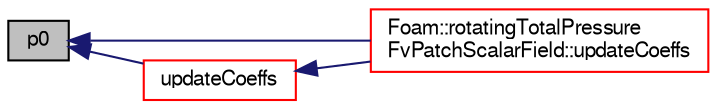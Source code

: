 digraph "p0"
{
  bgcolor="transparent";
  edge [fontname="FreeSans",fontsize="10",labelfontname="FreeSans",labelfontsize="10"];
  node [fontname="FreeSans",fontsize="10",shape=record];
  rankdir="LR";
  Node62 [label="p0",height=0.2,width=0.4,color="black", fillcolor="grey75", style="filled", fontcolor="black"];
  Node62 -> Node63 [dir="back",color="midnightblue",fontsize="10",style="solid",fontname="FreeSans"];
  Node63 [label="Foam::rotatingTotalPressure\lFvPatchScalarField::updateCoeffs",height=0.2,width=0.4,color="red",URL="$a22250.html#a7e24eafac629d3733181cd942d4c902f",tooltip="Update the coefficients associated with the patch field. "];
  Node62 -> Node65 [dir="back",color="midnightblue",fontsize="10",style="solid",fontname="FreeSans"];
  Node65 [label="updateCoeffs",height=0.2,width=0.4,color="red",URL="$a22286.html#a7e24eafac629d3733181cd942d4c902f",tooltip="Update the coefficients associated with the patch field. "];
  Node65 -> Node63 [dir="back",color="midnightblue",fontsize="10",style="solid",fontname="FreeSans"];
}

